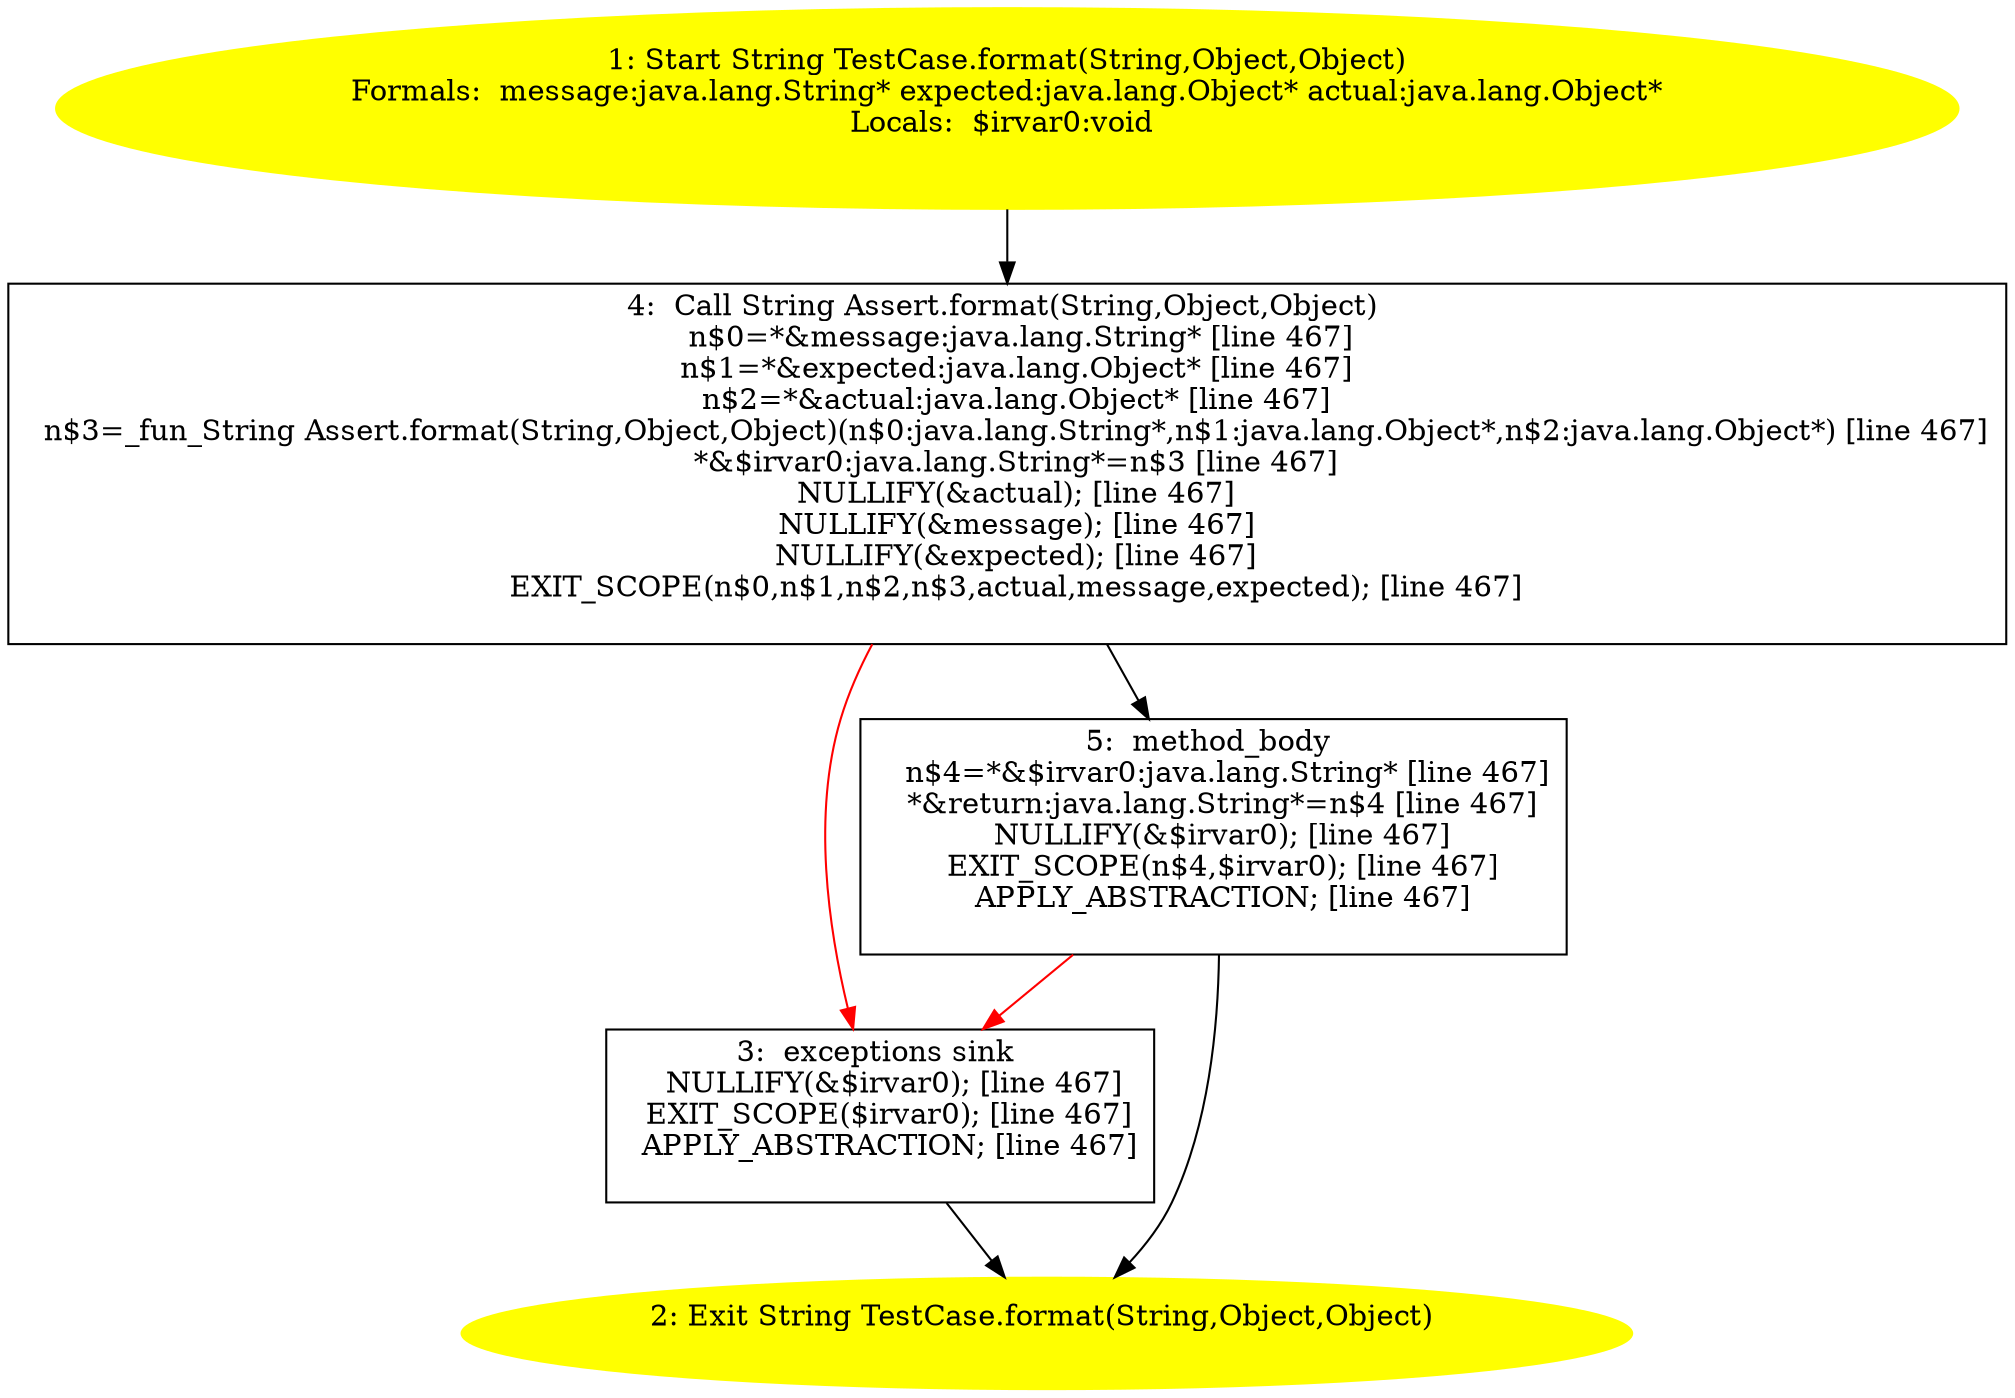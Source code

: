 /* @generated */
digraph cfg {
"junit.framework.TestCase.format(java.lang.String,java.lang.Object,java.lang.Object):java.lang.String.fd573900c4c8e5739035c29bd2680ff8_1" [label="1: Start String TestCase.format(String,Object,Object)\nFormals:  message:java.lang.String* expected:java.lang.Object* actual:java.lang.Object*\nLocals:  $irvar0:void \n  " color=yellow style=filled]
	

	 "junit.framework.TestCase.format(java.lang.String,java.lang.Object,java.lang.Object):java.lang.String.fd573900c4c8e5739035c29bd2680ff8_1" -> "junit.framework.TestCase.format(java.lang.String,java.lang.Object,java.lang.Object):java.lang.String.fd573900c4c8e5739035c29bd2680ff8_4" ;
"junit.framework.TestCase.format(java.lang.String,java.lang.Object,java.lang.Object):java.lang.String.fd573900c4c8e5739035c29bd2680ff8_2" [label="2: Exit String TestCase.format(String,Object,Object) \n  " color=yellow style=filled]
	

"junit.framework.TestCase.format(java.lang.String,java.lang.Object,java.lang.Object):java.lang.String.fd573900c4c8e5739035c29bd2680ff8_3" [label="3:  exceptions sink \n   NULLIFY(&$irvar0); [line 467]\n  EXIT_SCOPE($irvar0); [line 467]\n  APPLY_ABSTRACTION; [line 467]\n " shape="box"]
	

	 "junit.framework.TestCase.format(java.lang.String,java.lang.Object,java.lang.Object):java.lang.String.fd573900c4c8e5739035c29bd2680ff8_3" -> "junit.framework.TestCase.format(java.lang.String,java.lang.Object,java.lang.Object):java.lang.String.fd573900c4c8e5739035c29bd2680ff8_2" ;
"junit.framework.TestCase.format(java.lang.String,java.lang.Object,java.lang.Object):java.lang.String.fd573900c4c8e5739035c29bd2680ff8_4" [label="4:  Call String Assert.format(String,Object,Object) \n   n$0=*&message:java.lang.String* [line 467]\n  n$1=*&expected:java.lang.Object* [line 467]\n  n$2=*&actual:java.lang.Object* [line 467]\n  n$3=_fun_String Assert.format(String,Object,Object)(n$0:java.lang.String*,n$1:java.lang.Object*,n$2:java.lang.Object*) [line 467]\n  *&$irvar0:java.lang.String*=n$3 [line 467]\n  NULLIFY(&actual); [line 467]\n  NULLIFY(&message); [line 467]\n  NULLIFY(&expected); [line 467]\n  EXIT_SCOPE(n$0,n$1,n$2,n$3,actual,message,expected); [line 467]\n " shape="box"]
	

	 "junit.framework.TestCase.format(java.lang.String,java.lang.Object,java.lang.Object):java.lang.String.fd573900c4c8e5739035c29bd2680ff8_4" -> "junit.framework.TestCase.format(java.lang.String,java.lang.Object,java.lang.Object):java.lang.String.fd573900c4c8e5739035c29bd2680ff8_5" ;
	 "junit.framework.TestCase.format(java.lang.String,java.lang.Object,java.lang.Object):java.lang.String.fd573900c4c8e5739035c29bd2680ff8_4" -> "junit.framework.TestCase.format(java.lang.String,java.lang.Object,java.lang.Object):java.lang.String.fd573900c4c8e5739035c29bd2680ff8_3" [color="red" ];
"junit.framework.TestCase.format(java.lang.String,java.lang.Object,java.lang.Object):java.lang.String.fd573900c4c8e5739035c29bd2680ff8_5" [label="5:  method_body \n   n$4=*&$irvar0:java.lang.String* [line 467]\n  *&return:java.lang.String*=n$4 [line 467]\n  NULLIFY(&$irvar0); [line 467]\n  EXIT_SCOPE(n$4,$irvar0); [line 467]\n  APPLY_ABSTRACTION; [line 467]\n " shape="box"]
	

	 "junit.framework.TestCase.format(java.lang.String,java.lang.Object,java.lang.Object):java.lang.String.fd573900c4c8e5739035c29bd2680ff8_5" -> "junit.framework.TestCase.format(java.lang.String,java.lang.Object,java.lang.Object):java.lang.String.fd573900c4c8e5739035c29bd2680ff8_2" ;
	 "junit.framework.TestCase.format(java.lang.String,java.lang.Object,java.lang.Object):java.lang.String.fd573900c4c8e5739035c29bd2680ff8_5" -> "junit.framework.TestCase.format(java.lang.String,java.lang.Object,java.lang.Object):java.lang.String.fd573900c4c8e5739035c29bd2680ff8_3" [color="red" ];
}
